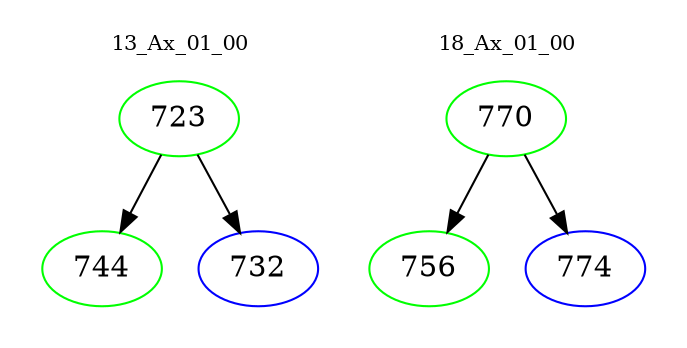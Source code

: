 digraph{
subgraph cluster_0 {
color = white
label = "13_Ax_01_00";
fontsize=10;
T0_723 [label="723", color="green"]
T0_723 -> T0_744 [color="black"]
T0_744 [label="744", color="green"]
T0_723 -> T0_732 [color="black"]
T0_732 [label="732", color="blue"]
}
subgraph cluster_1 {
color = white
label = "18_Ax_01_00";
fontsize=10;
T1_770 [label="770", color="green"]
T1_770 -> T1_756 [color="black"]
T1_756 [label="756", color="green"]
T1_770 -> T1_774 [color="black"]
T1_774 [label="774", color="blue"]
}
}
